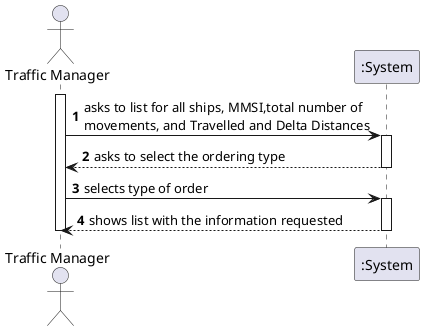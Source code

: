 @startuml
'https://plantuml.com/sequence-diagram

autonumber

actor "Traffic Manager" as TM

activate TM
TM -> ":System" : asks to list for all ships, MMSI,total number of \nmovements, and Travelled and Delta Distances

activate ":System"

":System" --> TM : asks to select the ordering type
deactivate ":System"

TM -> ":System" : selects type of order
activate ":System"


":System" --> TM : shows list with the information requested
deactivate ":System"

deactivate TM
@enduml